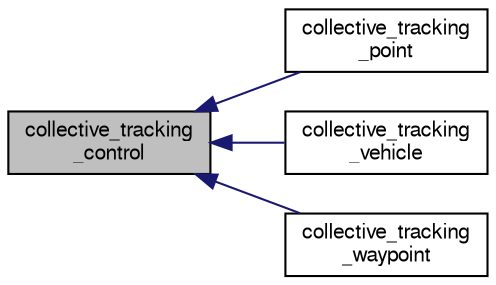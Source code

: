 digraph "collective_tracking_control"
{
  edge [fontname="FreeSans",fontsize="10",labelfontname="FreeSans",labelfontsize="10"];
  node [fontname="FreeSans",fontsize="10",shape=record];
  rankdir="LR";
  Node1 [label="collective_tracking\l_control",height=0.2,width=0.4,color="black", fillcolor="grey75", style="filled", fontcolor="black"];
  Node1 -> Node2 [dir="back",color="midnightblue",fontsize="10",style="solid",fontname="FreeSans"];
  Node2 [label="collective_tracking\l_point",height=0.2,width=0.4,color="black", fillcolor="white", style="filled",URL="$ctc_8h.html#af71daf9fe6be839881aea3db9e8ba838"];
  Node1 -> Node3 [dir="back",color="midnightblue",fontsize="10",style="solid",fontname="FreeSans"];
  Node3 [label="collective_tracking\l_vehicle",height=0.2,width=0.4,color="black", fillcolor="white", style="filled",URL="$ctc_8h.html#a41ca7da4e74a84c337b7713fddec8e72"];
  Node1 -> Node4 [dir="back",color="midnightblue",fontsize="10",style="solid",fontname="FreeSans"];
  Node4 [label="collective_tracking\l_waypoint",height=0.2,width=0.4,color="black", fillcolor="white", style="filled",URL="$ctc_8h.html#a451e8b5e8f347609d956627d23fd696c"];
}

